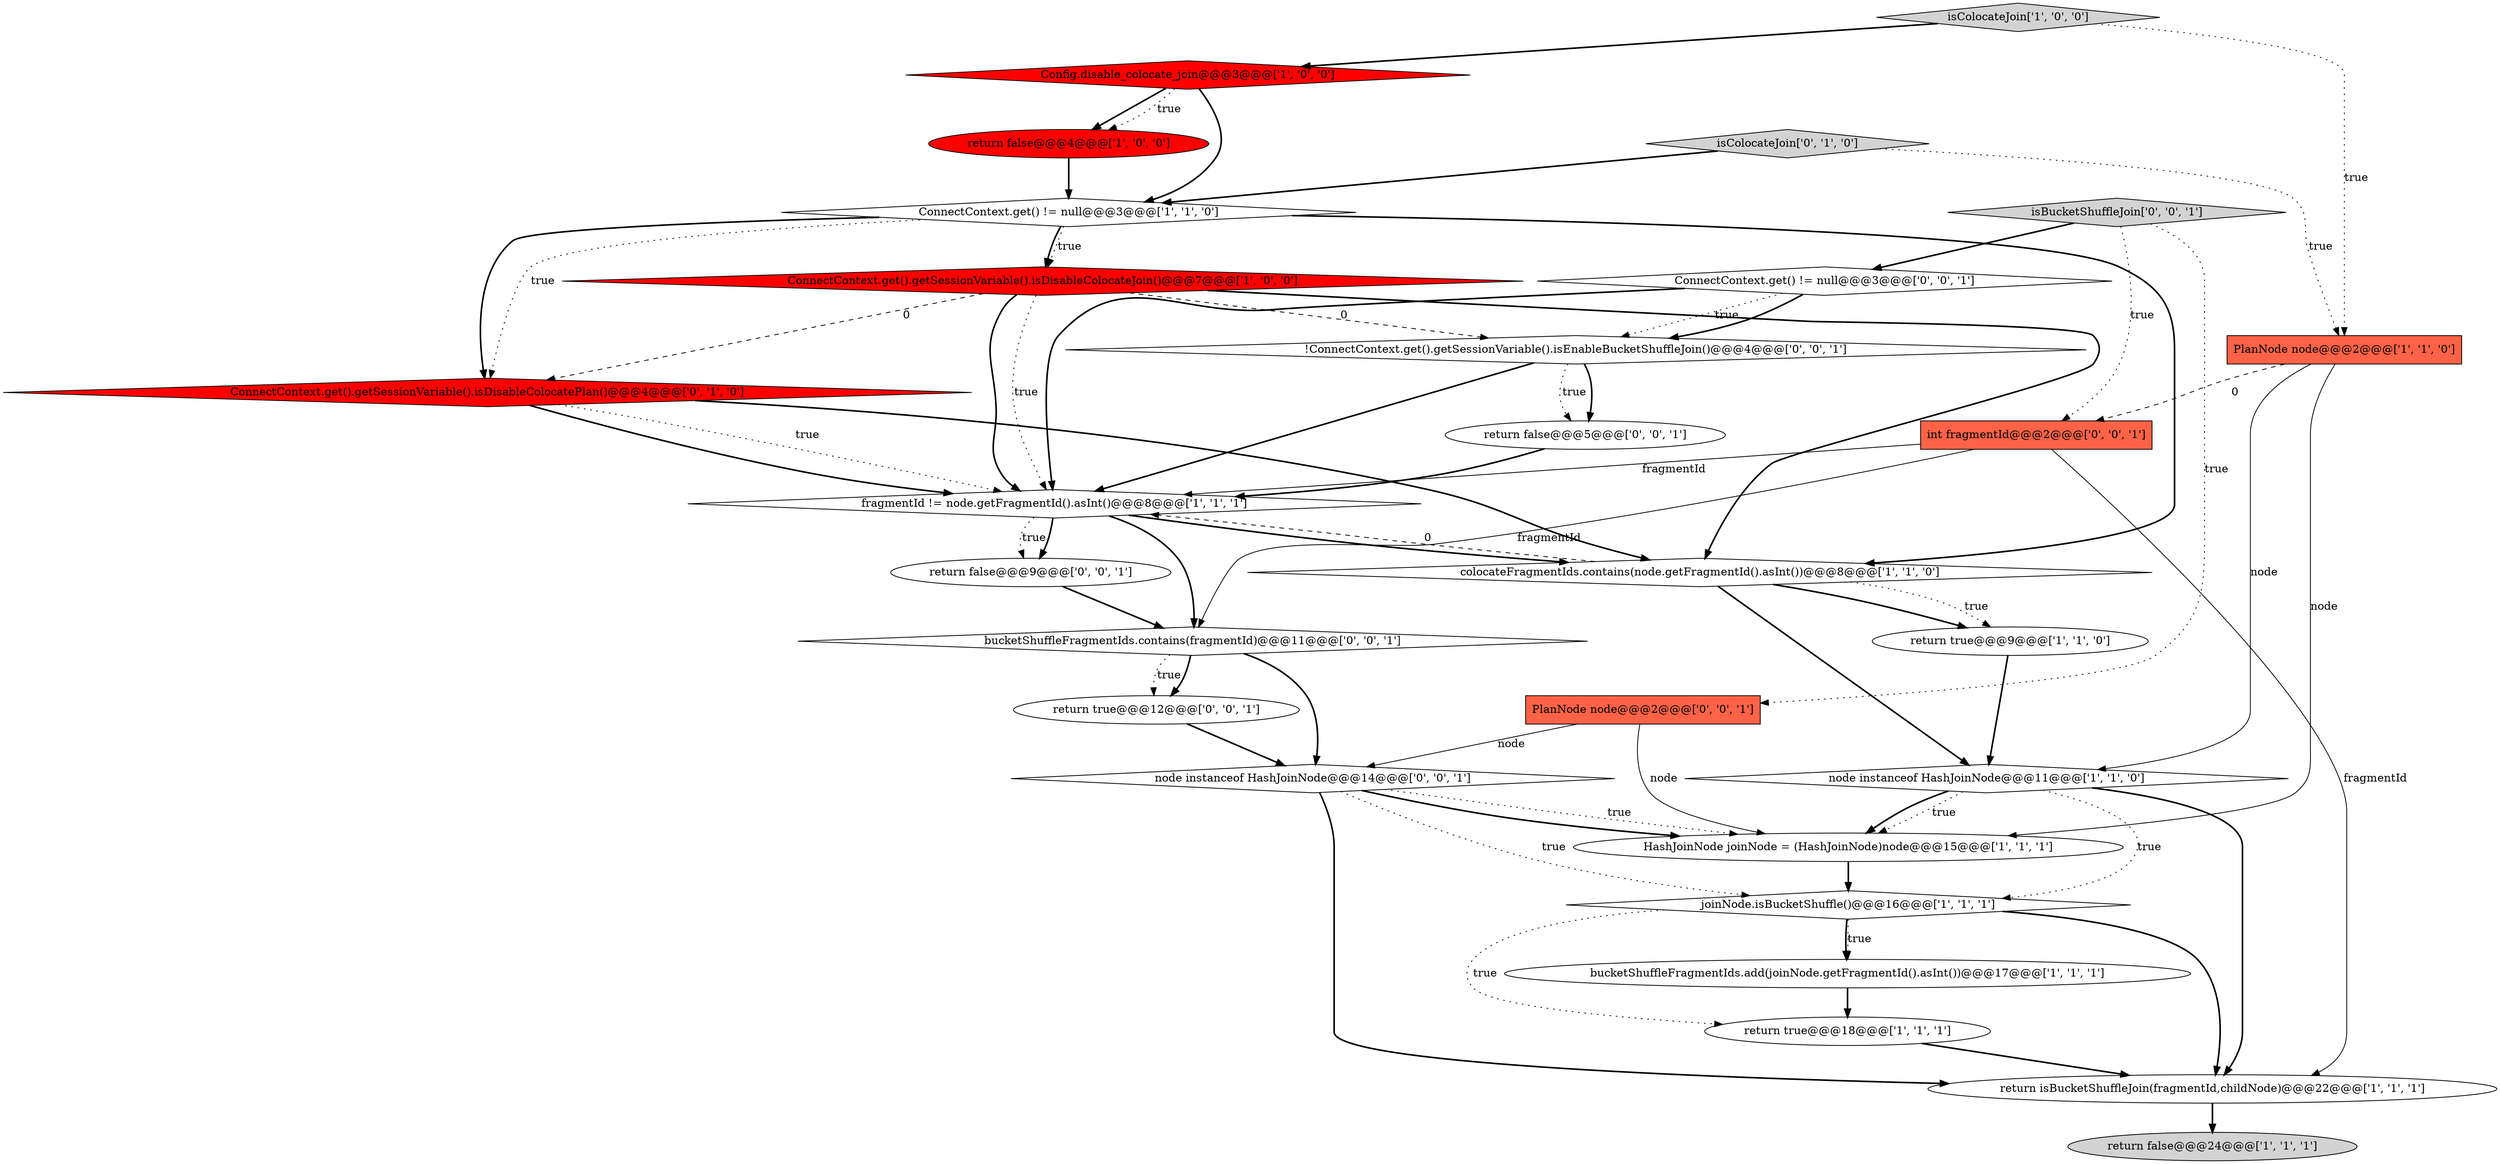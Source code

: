 digraph {
26 [style = filled, label = "bucketShuffleFragmentIds.contains(fragmentId)@@@11@@@['0', '0', '1']", fillcolor = white, shape = diamond image = "AAA0AAABBB3BBB"];
9 [style = filled, label = "bucketShuffleFragmentIds.add(joinNode.getFragmentId().asInt())@@@17@@@['1', '1', '1']", fillcolor = white, shape = ellipse image = "AAA0AAABBB1BBB"];
10 [style = filled, label = "colocateFragmentIds.contains(node.getFragmentId().asInt())@@@8@@@['1', '1', '0']", fillcolor = white, shape = diamond image = "AAA0AAABBB1BBB"];
15 [style = filled, label = "return isBucketShuffleJoin(fragmentId,childNode)@@@22@@@['1', '1', '1']", fillcolor = white, shape = ellipse image = "AAA0AAABBB1BBB"];
3 [style = filled, label = "ConnectContext.get() != null@@@3@@@['1', '1', '0']", fillcolor = white, shape = diamond image = "AAA0AAABBB1BBB"];
4 [style = filled, label = "ConnectContext.get().getSessionVariable().isDisableColocateJoin()@@@7@@@['1', '0', '0']", fillcolor = red, shape = diamond image = "AAA1AAABBB1BBB"];
20 [style = filled, label = "isBucketShuffleJoin['0', '0', '1']", fillcolor = lightgray, shape = diamond image = "AAA0AAABBB3BBB"];
25 [style = filled, label = "int fragmentId@@@2@@@['0', '0', '1']", fillcolor = tomato, shape = box image = "AAA0AAABBB3BBB"];
5 [style = filled, label = "PlanNode node@@@2@@@['1', '1', '0']", fillcolor = tomato, shape = box image = "AAA0AAABBB1BBB"];
7 [style = filled, label = "return false@@@4@@@['1', '0', '0']", fillcolor = red, shape = ellipse image = "AAA1AAABBB1BBB"];
14 [style = filled, label = "HashJoinNode joinNode = (HashJoinNode)node@@@15@@@['1', '1', '1']", fillcolor = white, shape = ellipse image = "AAA0AAABBB1BBB"];
24 [style = filled, label = "return false@@@9@@@['0', '0', '1']", fillcolor = white, shape = ellipse image = "AAA0AAABBB3BBB"];
0 [style = filled, label = "node instanceof HashJoinNode@@@11@@@['1', '1', '0']", fillcolor = white, shape = diamond image = "AAA0AAABBB1BBB"];
18 [style = filled, label = "PlanNode node@@@2@@@['0', '0', '1']", fillcolor = tomato, shape = box image = "AAA0AAABBB3BBB"];
1 [style = filled, label = "Config.disable_colocate_join@@@3@@@['1', '0', '0']", fillcolor = red, shape = diamond image = "AAA1AAABBB1BBB"];
12 [style = filled, label = "isColocateJoin['1', '0', '0']", fillcolor = lightgray, shape = diamond image = "AAA0AAABBB1BBB"];
8 [style = filled, label = "joinNode.isBucketShuffle()@@@16@@@['1', '1', '1']", fillcolor = white, shape = diamond image = "AAA0AAABBB1BBB"];
27 [style = filled, label = "return false@@@5@@@['0', '0', '1']", fillcolor = white, shape = ellipse image = "AAA0AAABBB3BBB"];
21 [style = filled, label = "ConnectContext.get() != null@@@3@@@['0', '0', '1']", fillcolor = white, shape = diamond image = "AAA0AAABBB3BBB"];
6 [style = filled, label = "return true@@@9@@@['1', '1', '0']", fillcolor = white, shape = ellipse image = "AAA0AAABBB1BBB"];
19 [style = filled, label = "node instanceof HashJoinNode@@@14@@@['0', '0', '1']", fillcolor = white, shape = diamond image = "AAA0AAABBB3BBB"];
13 [style = filled, label = "fragmentId != node.getFragmentId().asInt()@@@8@@@['1', '1', '1']", fillcolor = white, shape = diamond image = "AAA0AAABBB1BBB"];
23 [style = filled, label = "!ConnectContext.get().getSessionVariable().isEnableBucketShuffleJoin()@@@4@@@['0', '0', '1']", fillcolor = white, shape = diamond image = "AAA0AAABBB3BBB"];
17 [style = filled, label = "isColocateJoin['0', '1', '0']", fillcolor = lightgray, shape = diamond image = "AAA0AAABBB2BBB"];
22 [style = filled, label = "return true@@@12@@@['0', '0', '1']", fillcolor = white, shape = ellipse image = "AAA0AAABBB3BBB"];
11 [style = filled, label = "return false@@@24@@@['1', '1', '1']", fillcolor = lightgray, shape = ellipse image = "AAA0AAABBB1BBB"];
16 [style = filled, label = "ConnectContext.get().getSessionVariable().isDisableColocatePlan()@@@4@@@['0', '1', '0']", fillcolor = red, shape = diamond image = "AAA1AAABBB2BBB"];
2 [style = filled, label = "return true@@@18@@@['1', '1', '1']", fillcolor = white, shape = ellipse image = "AAA0AAABBB1BBB"];
27->13 [style = bold, label=""];
4->10 [style = bold, label=""];
13->24 [style = dotted, label="true"];
5->14 [style = solid, label="node"];
19->14 [style = dotted, label="true"];
13->10 [style = bold, label=""];
10->6 [style = dotted, label="true"];
16->13 [style = bold, label=""];
20->25 [style = dotted, label="true"];
25->26 [style = solid, label="fragmentId"];
8->15 [style = bold, label=""];
13->24 [style = bold, label=""];
23->27 [style = bold, label=""];
16->13 [style = dotted, label="true"];
22->19 [style = bold, label=""];
4->16 [style = dashed, label="0"];
9->2 [style = bold, label=""];
16->10 [style = bold, label=""];
8->2 [style = dotted, label="true"];
5->0 [style = solid, label="node"];
4->13 [style = bold, label=""];
1->3 [style = bold, label=""];
3->4 [style = dotted, label="true"];
6->0 [style = bold, label=""];
5->25 [style = dashed, label="0"];
26->22 [style = dotted, label="true"];
3->16 [style = bold, label=""];
10->13 [style = dashed, label="0"];
26->19 [style = bold, label=""];
12->1 [style = bold, label=""];
1->7 [style = bold, label=""];
3->4 [style = bold, label=""];
19->8 [style = dotted, label="true"];
10->6 [style = bold, label=""];
7->3 [style = bold, label=""];
0->15 [style = bold, label=""];
26->22 [style = bold, label=""];
1->7 [style = dotted, label="true"];
0->8 [style = dotted, label="true"];
20->21 [style = bold, label=""];
4->13 [style = dotted, label="true"];
18->19 [style = solid, label="node"];
3->10 [style = bold, label=""];
24->26 [style = bold, label=""];
0->14 [style = bold, label=""];
19->14 [style = bold, label=""];
15->11 [style = bold, label=""];
12->5 [style = dotted, label="true"];
23->13 [style = bold, label=""];
25->15 [style = solid, label="fragmentId"];
13->26 [style = bold, label=""];
21->23 [style = dotted, label="true"];
25->13 [style = solid, label="fragmentId"];
10->0 [style = bold, label=""];
2->15 [style = bold, label=""];
23->27 [style = dotted, label="true"];
8->9 [style = bold, label=""];
20->18 [style = dotted, label="true"];
17->3 [style = bold, label=""];
0->14 [style = dotted, label="true"];
14->8 [style = bold, label=""];
8->9 [style = dotted, label="true"];
19->15 [style = bold, label=""];
18->14 [style = solid, label="node"];
4->23 [style = dashed, label="0"];
21->23 [style = bold, label=""];
3->16 [style = dotted, label="true"];
21->13 [style = bold, label=""];
17->5 [style = dotted, label="true"];
}
